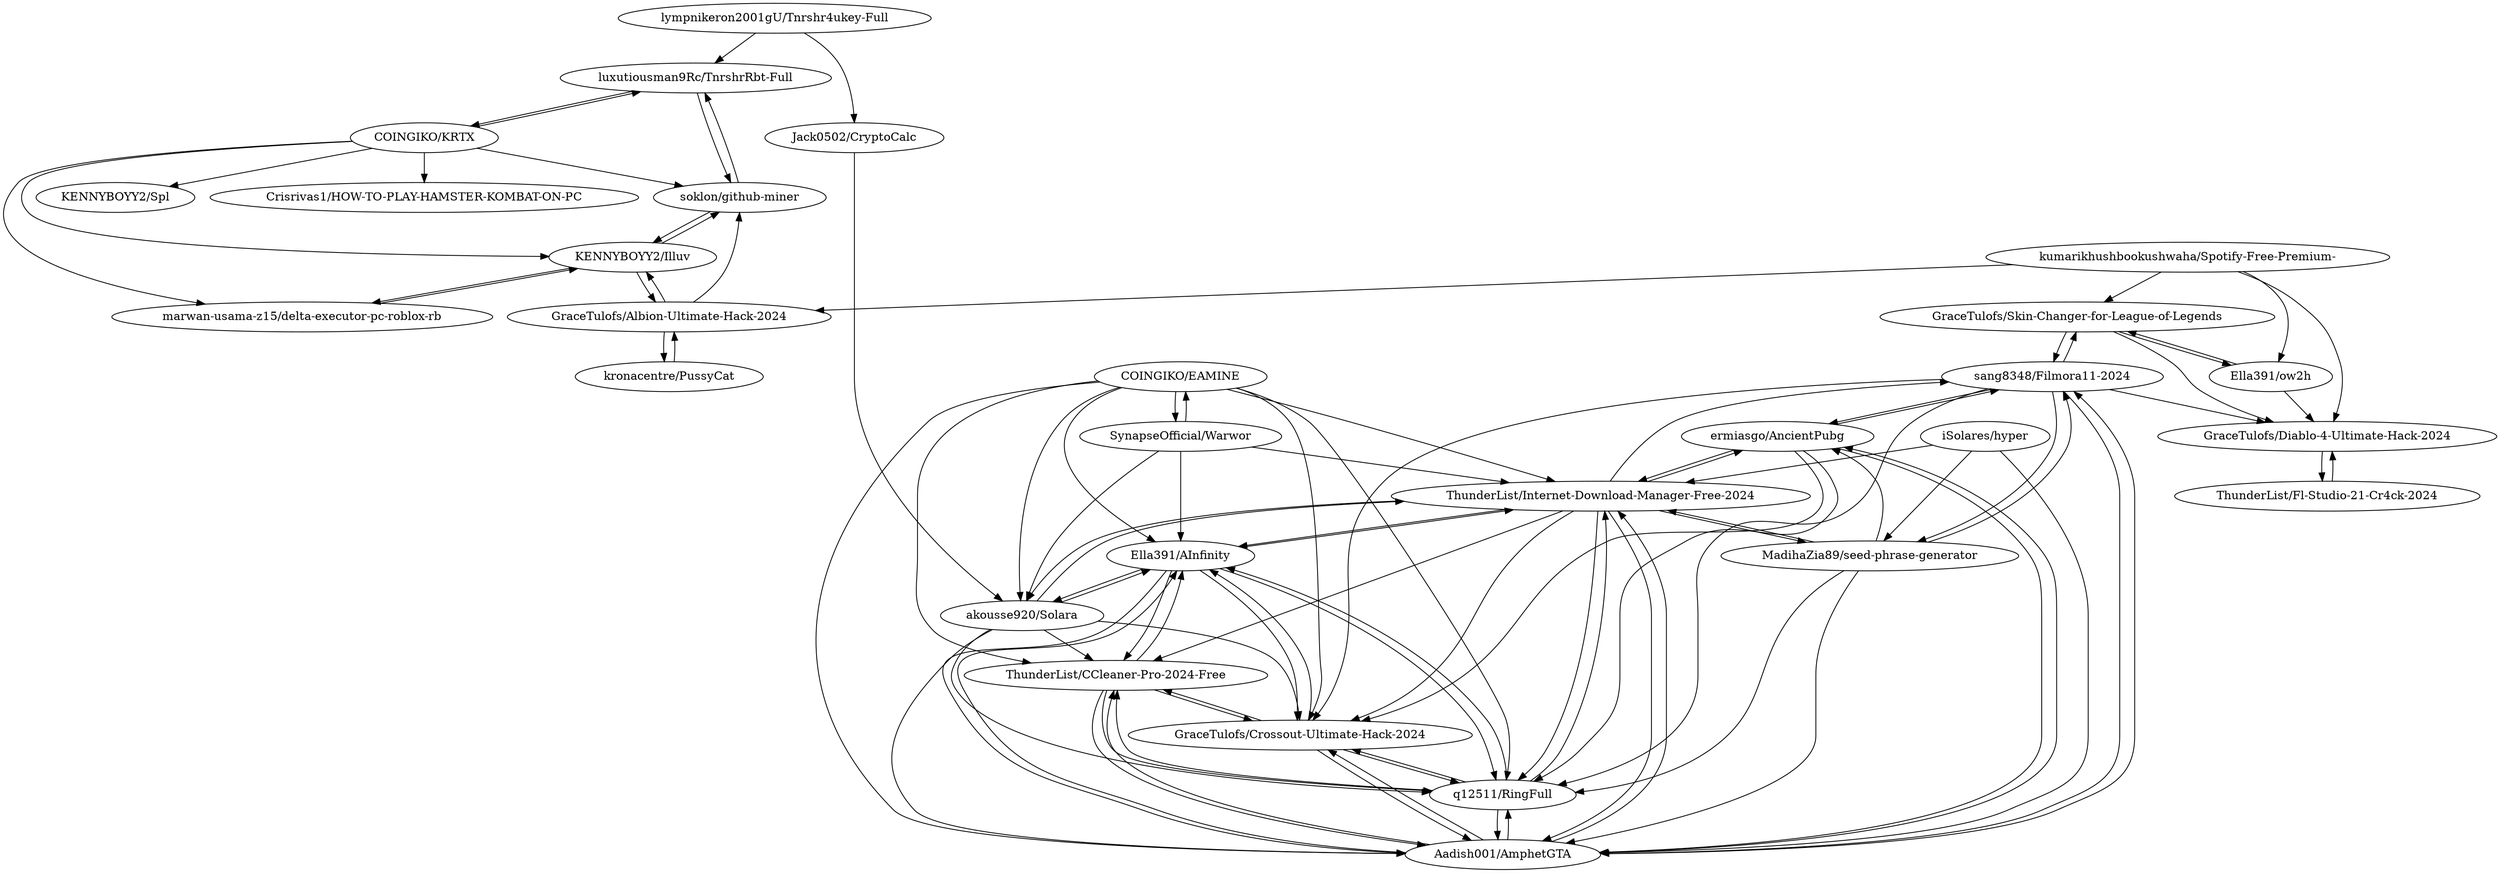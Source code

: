 digraph G {
"luxutiousman9Rc/TnrshrRbt-Full" -> "soklon/github-miner"
"luxutiousman9Rc/TnrshrRbt-Full" -> "COINGIKO/KRTX"
"lympnikeron2001gU/Tnrshr4ukey-Full" -> "Jack0502/CryptoCalc"
"lympnikeron2001gU/Tnrshr4ukey-Full" -> "luxutiousman9Rc/TnrshrRbt-Full"
"SynapseOfficial/Warwor" -> "ThunderList/Internet-Download-Manager-Free-2024"
"SynapseOfficial/Warwor" -> "Ella391/AInfinity"
"SynapseOfficial/Warwor" -> "akousse920/Solara"
"SynapseOfficial/Warwor" -> "COINGIKO/EAMINE"
"ermiasgo/AncientPubg" -> "Aadish001/AmphetGTA"
"ermiasgo/AncientPubg" -> "ThunderList/Internet-Download-Manager-Free-2024"
"ermiasgo/AncientPubg" -> "sang8348/Filmora11-2024"
"ermiasgo/AncientPubg" -> "q12511/RingFull"
"ermiasgo/AncientPubg" -> "GraceTulofs/Crossout-Ultimate-Hack-2024"
"Aadish001/AmphetGTA" -> "sang8348/Filmora11-2024"
"Aadish001/AmphetGTA" -> "q12511/RingFull"
"Aadish001/AmphetGTA" -> "GraceTulofs/Crossout-Ultimate-Hack-2024"
"Aadish001/AmphetGTA" -> "Ella391/AInfinity"
"Aadish001/AmphetGTA" -> "ThunderList/CCleaner-Pro-2024-Free"
"Aadish001/AmphetGTA" -> "ermiasgo/AncientPubg"
"Aadish001/AmphetGTA" -> "ThunderList/Internet-Download-Manager-Free-2024"
"soklon/github-miner" -> "KENNYBOYY2/Illuv"
"soklon/github-miner" -> "luxutiousman9Rc/TnrshrRbt-Full"
"Jack0502/CryptoCalc" -> "akousse920/Solara"
"akousse920/Solara" -> "q12511/RingFull"
"akousse920/Solara" -> "GraceTulofs/Crossout-Ultimate-Hack-2024"
"akousse920/Solara" -> "ThunderList/Internet-Download-Manager-Free-2024"
"akousse920/Solara" -> "Ella391/AInfinity"
"akousse920/Solara" -> "Aadish001/AmphetGTA"
"akousse920/Solara" -> "ThunderList/CCleaner-Pro-2024-Free"
"q12511/RingFull" -> "Aadish001/AmphetGTA"
"q12511/RingFull" -> "GraceTulofs/Crossout-Ultimate-Hack-2024"
"q12511/RingFull" -> "Ella391/AInfinity"
"q12511/RingFull" -> "ThunderList/CCleaner-Pro-2024-Free"
"q12511/RingFull" -> "ThunderList/Internet-Download-Manager-Free-2024"
"COINGIKO/KRTX" -> "luxutiousman9Rc/TnrshrRbt-Full"
"COINGIKO/KRTX" -> "soklon/github-miner"
"COINGIKO/KRTX" -> "KENNYBOYY2/Illuv"
"COINGIKO/KRTX" -> "KENNYBOYY2/Spl"
"COINGIKO/KRTX" -> "marwan-usama-z15/delta-executor-pc-roblox-rb"
"COINGIKO/KRTX" -> "Crisrivas1/HOW-TO-PLAY-HAMSTER-KOMBAT-ON-PC"
"COINGIKO/EAMINE" -> "Ella391/AInfinity"
"COINGIKO/EAMINE" -> "ThunderList/Internet-Download-Manager-Free-2024"
"COINGIKO/EAMINE" -> "ThunderList/CCleaner-Pro-2024-Free"
"COINGIKO/EAMINE" -> "GraceTulofs/Crossout-Ultimate-Hack-2024"
"COINGIKO/EAMINE" -> "akousse920/Solara"
"COINGIKO/EAMINE" -> "SynapseOfficial/Warwor"
"COINGIKO/EAMINE" -> "q12511/RingFull"
"COINGIKO/EAMINE" -> "Aadish001/AmphetGTA"
"KENNYBOYY2/Illuv" -> "soklon/github-miner"
"KENNYBOYY2/Illuv" -> "GraceTulofs/Albion-Ultimate-Hack-2024"
"KENNYBOYY2/Illuv" -> "marwan-usama-z15/delta-executor-pc-roblox-rb"
"Ella391/AInfinity" -> "ThunderList/CCleaner-Pro-2024-Free"
"Ella391/AInfinity" -> "q12511/RingFull"
"Ella391/AInfinity" -> "Aadish001/AmphetGTA"
"Ella391/AInfinity" -> "GraceTulofs/Crossout-Ultimate-Hack-2024"
"Ella391/AInfinity" -> "ThunderList/Internet-Download-Manager-Free-2024"
"Ella391/AInfinity" -> "akousse920/Solara"
"sang8348/Filmora11-2024" -> "Aadish001/AmphetGTA"
"sang8348/Filmora11-2024" -> "MadihaZia89/seed-phrase-generator"
"sang8348/Filmora11-2024" -> "GraceTulofs/Skin-Changer-for-League-of-Legends"
"sang8348/Filmora11-2024" -> "q12511/RingFull"
"sang8348/Filmora11-2024" -> "GraceTulofs/Crossout-Ultimate-Hack-2024"
"sang8348/Filmora11-2024" -> "ermiasgo/AncientPubg"
"sang8348/Filmora11-2024" -> "GraceTulofs/Diablo-4-Ultimate-Hack-2024"
"marwan-usama-z15/delta-executor-pc-roblox-rb" -> "KENNYBOYY2/Illuv"
"GraceTulofs/Crossout-Ultimate-Hack-2024" -> "ThunderList/CCleaner-Pro-2024-Free"
"GraceTulofs/Crossout-Ultimate-Hack-2024" -> "q12511/RingFull"
"GraceTulofs/Crossout-Ultimate-Hack-2024" -> "Aadish001/AmphetGTA"
"GraceTulofs/Crossout-Ultimate-Hack-2024" -> "Ella391/AInfinity"
"ThunderList/CCleaner-Pro-2024-Free" -> "GraceTulofs/Crossout-Ultimate-Hack-2024"
"ThunderList/CCleaner-Pro-2024-Free" -> "Ella391/AInfinity"
"ThunderList/CCleaner-Pro-2024-Free" -> "q12511/RingFull"
"ThunderList/CCleaner-Pro-2024-Free" -> "Aadish001/AmphetGTA"
"ThunderList/Internet-Download-Manager-Free-2024" -> "q12511/RingFull"
"ThunderList/Internet-Download-Manager-Free-2024" -> "Ella391/AInfinity"
"ThunderList/Internet-Download-Manager-Free-2024" -> "Aadish001/AmphetGTA"
"ThunderList/Internet-Download-Manager-Free-2024" -> "ermiasgo/AncientPubg"
"ThunderList/Internet-Download-Manager-Free-2024" -> "ThunderList/CCleaner-Pro-2024-Free"
"ThunderList/Internet-Download-Manager-Free-2024" -> "MadihaZia89/seed-phrase-generator"
"ThunderList/Internet-Download-Manager-Free-2024" -> "GraceTulofs/Crossout-Ultimate-Hack-2024"
"ThunderList/Internet-Download-Manager-Free-2024" -> "akousse920/Solara"
"ThunderList/Internet-Download-Manager-Free-2024" -> "sang8348/Filmora11-2024"
"kumarikhushbookushwaha/Spotify-Free-Premium-" -> "Ella391/ow2h"
"kumarikhushbookushwaha/Spotify-Free-Premium-" -> "GraceTulofs/Albion-Ultimate-Hack-2024"
"kumarikhushbookushwaha/Spotify-Free-Premium-" -> "GraceTulofs/Diablo-4-Ultimate-Hack-2024"
"kumarikhushbookushwaha/Spotify-Free-Premium-" -> "GraceTulofs/Skin-Changer-for-League-of-Legends"
"iSolares/hyper" -> "MadihaZia89/seed-phrase-generator"
"iSolares/hyper" -> "ThunderList/Internet-Download-Manager-Free-2024"
"iSolares/hyper" -> "Aadish001/AmphetGTA"
"MadihaZia89/seed-phrase-generator" -> "sang8348/Filmora11-2024"
"MadihaZia89/seed-phrase-generator" -> "ThunderList/Internet-Download-Manager-Free-2024"
"MadihaZia89/seed-phrase-generator" -> "Aadish001/AmphetGTA"
"MadihaZia89/seed-phrase-generator" -> "ermiasgo/AncientPubg"
"MadihaZia89/seed-phrase-generator" -> "q12511/RingFull"
"kronacentre/PussyCat" -> "GraceTulofs/Albion-Ultimate-Hack-2024"
"GraceTulofs/Albion-Ultimate-Hack-2024" -> "KENNYBOYY2/Illuv"
"GraceTulofs/Albion-Ultimate-Hack-2024" -> "kronacentre/PussyCat"
"GraceTulofs/Albion-Ultimate-Hack-2024" -> "soklon/github-miner"
"GraceTulofs/Diablo-4-Ultimate-Hack-2024" -> "ThunderList/Fl-Studio-21-Cr4ck-2024"
"GraceTulofs/Skin-Changer-for-League-of-Legends" -> "sang8348/Filmora11-2024"
"GraceTulofs/Skin-Changer-for-League-of-Legends" -> "GraceTulofs/Diablo-4-Ultimate-Hack-2024"
"GraceTulofs/Skin-Changer-for-League-of-Legends" -> "Ella391/ow2h"
"ThunderList/Fl-Studio-21-Cr4ck-2024" -> "GraceTulofs/Diablo-4-Ultimate-Hack-2024"
"Ella391/ow2h" -> "GraceTulofs/Diablo-4-Ultimate-Hack-2024"
"Ella391/ow2h" -> "GraceTulofs/Skin-Changer-for-League-of-Legends"
"luxutiousman9Rc/TnrshrRbt-Full" ["l"="3.069,46.621"]
"soklon/github-miner" ["l"="3.085,46.641"]
"COINGIKO/KRTX" ["l"="3.064,46.64"]
"lympnikeron2001gU/Tnrshr4ukey-Full" ["l"="3.085,46.589"]
"Jack0502/CryptoCalc" ["l"="3.113,46.563"]
"SynapseOfficial/Warwor" ["l"="3.15,46.525"]
"ThunderList/Internet-Download-Manager-Free-2024" ["l"="3.183,46.546"]
"Ella391/AInfinity" ["l"="3.176,46.532"]
"akousse920/Solara" ["l"="3.161,46.54"]
"COINGIKO/EAMINE" ["l"="3.173,46.521"]
"ermiasgo/AncientPubg" ["l"="3.191,46.559"]
"Aadish001/AmphetGTA" ["l"="3.201,46.545"]
"sang8348/Filmora11-2024" ["l"="3.205,46.569"]
"q12511/RingFull" ["l"="3.19,46.537"]
"GraceTulofs/Crossout-Ultimate-Hack-2024" ["l"="3.204,46.532"]
"ThunderList/CCleaner-Pro-2024-Free" ["l"="3.194,46.523"]
"KENNYBOYY2/Illuv" ["l"="3.105,46.645"]
"KENNYBOYY2/Spl" ["l"="3.047,46.66"]
"marwan-usama-z15/delta-executor-pc-roblox-rb" ["l"="3.098,46.628"]
"Crisrivas1/HOW-TO-PLAY-HAMSTER-KOMBAT-ON-PC" ["l"="3.024,46.642"]
"GraceTulofs/Albion-Ultimate-Hack-2024" ["l"="3.133,46.645"]
"MadihaZia89/seed-phrase-generator" ["l"="3.214,46.554"]
"GraceTulofs/Skin-Changer-for-League-of-Legends" ["l"="3.204,46.596"]
"GraceTulofs/Diablo-4-Ultimate-Hack-2024" ["l"="3.227,46.604"]
"kumarikhushbookushwaha/Spotify-Free-Premium-" ["l"="3.184,46.621"]
"Ella391/ow2h" ["l"="3.208,46.614"]
"iSolares/hyper" ["l"="3.231,46.542"]
"kronacentre/PussyCat" ["l"="3.146,46.662"]
"ThunderList/Fl-Studio-21-Cr4ck-2024" ["l"="3.254,46.612"]
}